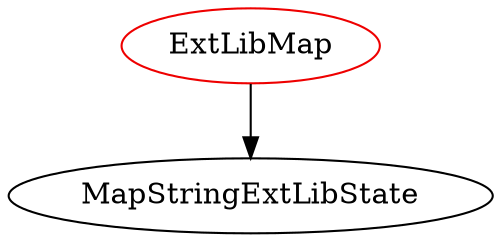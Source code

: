 digraph extlibmap{
ExtLibMap -> MapStringExtLibState;
ExtLibMap	[shape=oval, color=red2, label="ExtLibMap"];
}
